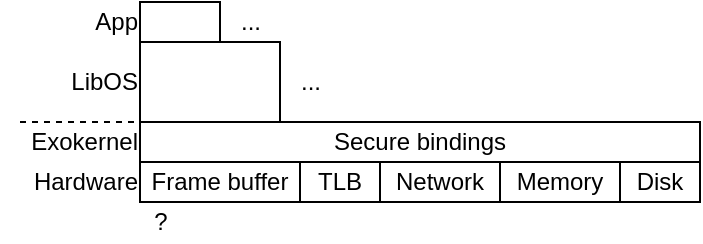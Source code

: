 <mxfile version="14.9.6" type="device"><diagram id="_qR5H_5vypSMWeIsFCww" name="Page-1"><mxGraphModel dx="304" dy="214" grid="1" gridSize="10" guides="0" tooltips="1" connect="0" arrows="0" fold="1" page="1" pageScale="1" pageWidth="850" pageHeight="1100" math="0" shadow="0"><root><mxCell id="0"/><mxCell id="1" parent="0"/><mxCell id="wsxpMG3KgoSI6uZezB7--1" value="Frame buffer" style="rounded=0;whiteSpace=wrap;html=1;" parent="1" vertex="1"><mxGeometry x="80" y="160" width="80" height="20" as="geometry"/></mxCell><mxCell id="wsxpMG3KgoSI6uZezB7--2" value="Hardware" style="text;html=1;align=right;verticalAlign=middle;resizable=0;points=[];autosize=1;strokeColor=none;fillColor=none;" parent="1" vertex="1"><mxGeometry x="10" y="160" width="70" height="20" as="geometry"/></mxCell><mxCell id="wsxpMG3KgoSI6uZezB7--3" value="TLB" style="rounded=0;whiteSpace=wrap;html=1;" parent="1" vertex="1"><mxGeometry x="160" y="160" width="40" height="20" as="geometry"/></mxCell><mxCell id="wsxpMG3KgoSI6uZezB7--4" value="?" style="text;html=1;align=center;verticalAlign=middle;resizable=0;points=[];autosize=1;strokeColor=none;fillColor=none;" parent="1" vertex="1"><mxGeometry x="80" y="180" width="20" height="20" as="geometry"/></mxCell><mxCell id="wsxpMG3KgoSI6uZezB7--5" value="Network" style="rounded=0;whiteSpace=wrap;html=1;" parent="1" vertex="1"><mxGeometry x="200" y="160" width="60" height="20" as="geometry"/></mxCell><mxCell id="wsxpMG3KgoSI6uZezB7--6" value="Memory" style="rounded=0;whiteSpace=wrap;html=1;" parent="1" vertex="1"><mxGeometry x="260" y="160" width="60" height="20" as="geometry"/></mxCell><mxCell id="wsxpMG3KgoSI6uZezB7--7" value="Disk" style="rounded=0;whiteSpace=wrap;html=1;" parent="1" vertex="1"><mxGeometry x="320" y="160" width="40" height="20" as="geometry"/></mxCell><mxCell id="wsxpMG3KgoSI6uZezB7--8" value="Secure bindings" style="rounded=0;whiteSpace=wrap;html=1;" parent="1" vertex="1"><mxGeometry x="80" y="140" width="280" height="20" as="geometry"/></mxCell><mxCell id="wsxpMG3KgoSI6uZezB7--9" value="Exokernel" style="text;html=1;align=right;verticalAlign=middle;resizable=0;points=[];autosize=1;strokeColor=none;fillColor=none;" parent="1" vertex="1"><mxGeometry x="10" y="140" width="70" height="20" as="geometry"/></mxCell><mxCell id="wsxpMG3KgoSI6uZezB7--10" value="" style="rounded=0;whiteSpace=wrap;html=1;" parent="1" vertex="1"><mxGeometry x="80" y="100" width="70" height="40" as="geometry"/></mxCell><mxCell id="wsxpMG3KgoSI6uZezB7--11" value="LibOS" style="text;html=1;align=right;verticalAlign=middle;resizable=0;points=[];autosize=1;strokeColor=none;fillColor=none;" parent="1" vertex="1"><mxGeometry x="30" y="110" width="50" height="20" as="geometry"/></mxCell><mxCell id="wsxpMG3KgoSI6uZezB7--12" value="..." style="text;html=1;align=center;verticalAlign=middle;resizable=0;points=[];autosize=1;strokeColor=none;fillColor=none;" parent="1" vertex="1"><mxGeometry x="150" y="110" width="30" height="20" as="geometry"/></mxCell><mxCell id="wsxpMG3KgoSI6uZezB7--13" value="" style="rounded=0;whiteSpace=wrap;html=1;" parent="1" vertex="1"><mxGeometry x="80" y="80" width="40" height="20" as="geometry"/></mxCell><mxCell id="wsxpMG3KgoSI6uZezB7--14" value="App" style="text;html=1;align=right;verticalAlign=middle;resizable=0;points=[];autosize=1;strokeColor=none;fillColor=none;" parent="1" vertex="1"><mxGeometry x="40" y="80" width="40" height="20" as="geometry"/></mxCell><mxCell id="wsxpMG3KgoSI6uZezB7--15" value="..." style="text;html=1;align=center;verticalAlign=middle;resizable=0;points=[];autosize=1;strokeColor=none;fillColor=none;" parent="1" vertex="1"><mxGeometry x="120" y="80" width="30" height="20" as="geometry"/></mxCell><mxCell id="bLqvyKOIj8cp8F2fKIis-3" value="" style="endArrow=none;html=1;dashed=1;" edge="1" parent="1"><mxGeometry width="50" height="50" relative="1" as="geometry"><mxPoint x="20" y="140" as="sourcePoint"/><mxPoint x="80" y="140" as="targetPoint"/></mxGeometry></mxCell></root></mxGraphModel></diagram></mxfile>
